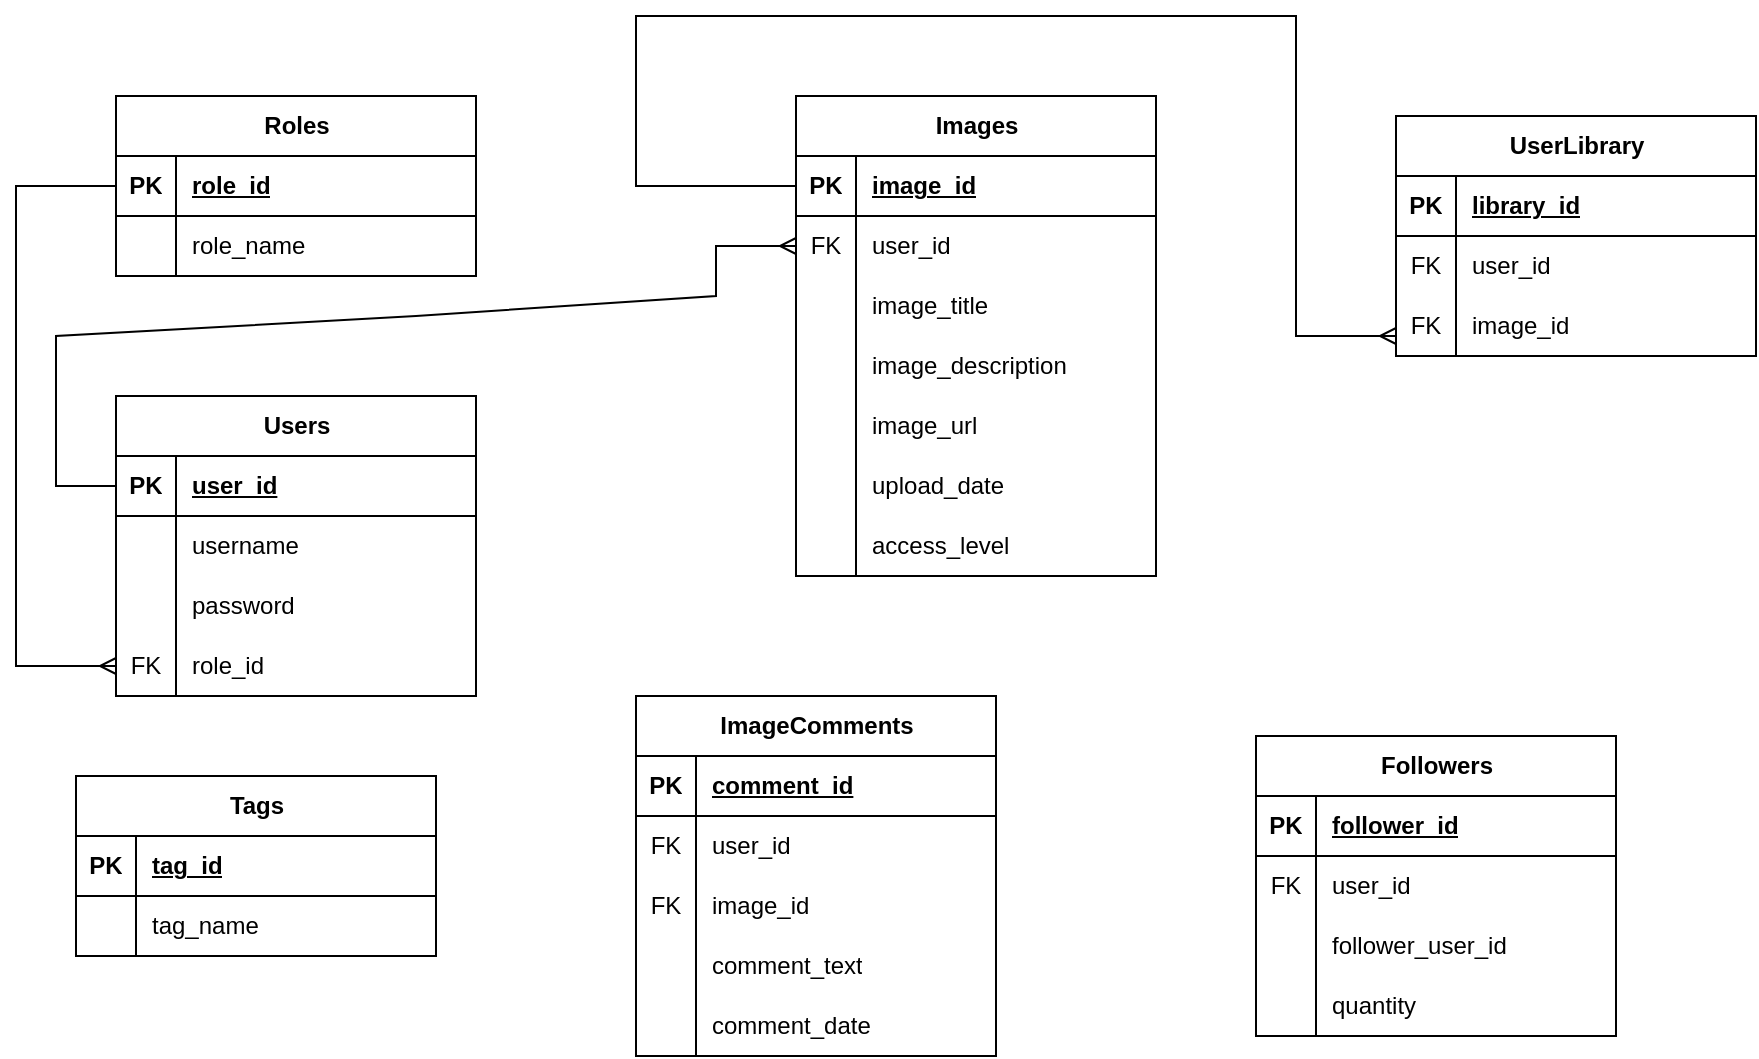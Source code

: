 <mxfile version="21.3.3" type="github">
  <diagram name="Page-1" id="Wnqu7EPo_bJ_1Or8Tb_W">
    <mxGraphModel dx="1257" dy="766" grid="1" gridSize="10" guides="1" tooltips="1" connect="1" arrows="1" fold="1" page="1" pageScale="1" pageWidth="827" pageHeight="1169" math="0" shadow="0">
      <root>
        <mxCell id="0" />
        <mxCell id="1" parent="0" />
        <mxCell id="sQagMjTLVBtHEMIGtzEQ-1" value="Roles" style="shape=table;startSize=30;container=1;collapsible=1;childLayout=tableLayout;fixedRows=1;rowLines=0;fontStyle=1;align=center;resizeLast=1;html=1;" vertex="1" parent="1">
          <mxGeometry x="90" y="110" width="180" height="90" as="geometry" />
        </mxCell>
        <mxCell id="sQagMjTLVBtHEMIGtzEQ-2" value="" style="shape=tableRow;horizontal=0;startSize=0;swimlaneHead=0;swimlaneBody=0;fillColor=none;collapsible=0;dropTarget=0;points=[[0,0.5],[1,0.5]];portConstraint=eastwest;top=0;left=0;right=0;bottom=1;" vertex="1" parent="sQagMjTLVBtHEMIGtzEQ-1">
          <mxGeometry y="30" width="180" height="30" as="geometry" />
        </mxCell>
        <mxCell id="sQagMjTLVBtHEMIGtzEQ-3" value="PK" style="shape=partialRectangle;connectable=0;fillColor=none;top=0;left=0;bottom=0;right=0;fontStyle=1;overflow=hidden;whiteSpace=wrap;html=1;" vertex="1" parent="sQagMjTLVBtHEMIGtzEQ-2">
          <mxGeometry width="30" height="30" as="geometry">
            <mxRectangle width="30" height="30" as="alternateBounds" />
          </mxGeometry>
        </mxCell>
        <mxCell id="sQagMjTLVBtHEMIGtzEQ-4" value="role_id" style="shape=partialRectangle;connectable=0;fillColor=none;top=0;left=0;bottom=0;right=0;align=left;spacingLeft=6;fontStyle=5;overflow=hidden;whiteSpace=wrap;html=1;" vertex="1" parent="sQagMjTLVBtHEMIGtzEQ-2">
          <mxGeometry x="30" width="150" height="30" as="geometry">
            <mxRectangle width="150" height="30" as="alternateBounds" />
          </mxGeometry>
        </mxCell>
        <mxCell id="sQagMjTLVBtHEMIGtzEQ-5" value="" style="shape=tableRow;horizontal=0;startSize=0;swimlaneHead=0;swimlaneBody=0;fillColor=none;collapsible=0;dropTarget=0;points=[[0,0.5],[1,0.5]];portConstraint=eastwest;top=0;left=0;right=0;bottom=0;" vertex="1" parent="sQagMjTLVBtHEMIGtzEQ-1">
          <mxGeometry y="60" width="180" height="30" as="geometry" />
        </mxCell>
        <mxCell id="sQagMjTLVBtHEMIGtzEQ-6" value="" style="shape=partialRectangle;connectable=0;fillColor=none;top=0;left=0;bottom=0;right=0;editable=1;overflow=hidden;whiteSpace=wrap;html=1;" vertex="1" parent="sQagMjTLVBtHEMIGtzEQ-5">
          <mxGeometry width="30" height="30" as="geometry">
            <mxRectangle width="30" height="30" as="alternateBounds" />
          </mxGeometry>
        </mxCell>
        <mxCell id="sQagMjTLVBtHEMIGtzEQ-7" value="role_name" style="shape=partialRectangle;connectable=0;fillColor=none;top=0;left=0;bottom=0;right=0;align=left;spacingLeft=6;overflow=hidden;whiteSpace=wrap;html=1;" vertex="1" parent="sQagMjTLVBtHEMIGtzEQ-5">
          <mxGeometry x="30" width="150" height="30" as="geometry">
            <mxRectangle width="150" height="30" as="alternateBounds" />
          </mxGeometry>
        </mxCell>
        <mxCell id="sQagMjTLVBtHEMIGtzEQ-14" value="Users" style="shape=table;startSize=30;container=1;collapsible=1;childLayout=tableLayout;fixedRows=1;rowLines=0;fontStyle=1;align=center;resizeLast=1;html=1;" vertex="1" parent="1">
          <mxGeometry x="90" y="260" width="180" height="150" as="geometry" />
        </mxCell>
        <mxCell id="sQagMjTLVBtHEMIGtzEQ-15" value="" style="shape=tableRow;horizontal=0;startSize=0;swimlaneHead=0;swimlaneBody=0;fillColor=none;collapsible=0;dropTarget=0;points=[[0,0.5],[1,0.5]];portConstraint=eastwest;top=0;left=0;right=0;bottom=1;" vertex="1" parent="sQagMjTLVBtHEMIGtzEQ-14">
          <mxGeometry y="30" width="180" height="30" as="geometry" />
        </mxCell>
        <mxCell id="sQagMjTLVBtHEMIGtzEQ-16" value="PK" style="shape=partialRectangle;connectable=0;fillColor=none;top=0;left=0;bottom=0;right=0;fontStyle=1;overflow=hidden;whiteSpace=wrap;html=1;" vertex="1" parent="sQagMjTLVBtHEMIGtzEQ-15">
          <mxGeometry width="30" height="30" as="geometry">
            <mxRectangle width="30" height="30" as="alternateBounds" />
          </mxGeometry>
        </mxCell>
        <mxCell id="sQagMjTLVBtHEMIGtzEQ-17" value="user_id" style="shape=partialRectangle;connectable=0;fillColor=none;top=0;left=0;bottom=0;right=0;align=left;spacingLeft=6;fontStyle=5;overflow=hidden;whiteSpace=wrap;html=1;" vertex="1" parent="sQagMjTLVBtHEMIGtzEQ-15">
          <mxGeometry x="30" width="150" height="30" as="geometry">
            <mxRectangle width="150" height="30" as="alternateBounds" />
          </mxGeometry>
        </mxCell>
        <mxCell id="sQagMjTLVBtHEMIGtzEQ-18" value="" style="shape=tableRow;horizontal=0;startSize=0;swimlaneHead=0;swimlaneBody=0;fillColor=none;collapsible=0;dropTarget=0;points=[[0,0.5],[1,0.5]];portConstraint=eastwest;top=0;left=0;right=0;bottom=0;" vertex="1" parent="sQagMjTLVBtHEMIGtzEQ-14">
          <mxGeometry y="60" width="180" height="30" as="geometry" />
        </mxCell>
        <mxCell id="sQagMjTLVBtHEMIGtzEQ-19" value="" style="shape=partialRectangle;connectable=0;fillColor=none;top=0;left=0;bottom=0;right=0;editable=1;overflow=hidden;whiteSpace=wrap;html=1;" vertex="1" parent="sQagMjTLVBtHEMIGtzEQ-18">
          <mxGeometry width="30" height="30" as="geometry">
            <mxRectangle width="30" height="30" as="alternateBounds" />
          </mxGeometry>
        </mxCell>
        <mxCell id="sQagMjTLVBtHEMIGtzEQ-20" value="username " style="shape=partialRectangle;connectable=0;fillColor=none;top=0;left=0;bottom=0;right=0;align=left;spacingLeft=6;overflow=hidden;whiteSpace=wrap;html=1;" vertex="1" parent="sQagMjTLVBtHEMIGtzEQ-18">
          <mxGeometry x="30" width="150" height="30" as="geometry">
            <mxRectangle width="150" height="30" as="alternateBounds" />
          </mxGeometry>
        </mxCell>
        <mxCell id="sQagMjTLVBtHEMIGtzEQ-21" value="" style="shape=tableRow;horizontal=0;startSize=0;swimlaneHead=0;swimlaneBody=0;fillColor=none;collapsible=0;dropTarget=0;points=[[0,0.5],[1,0.5]];portConstraint=eastwest;top=0;left=0;right=0;bottom=0;" vertex="1" parent="sQagMjTLVBtHEMIGtzEQ-14">
          <mxGeometry y="90" width="180" height="30" as="geometry" />
        </mxCell>
        <mxCell id="sQagMjTLVBtHEMIGtzEQ-22" value="" style="shape=partialRectangle;connectable=0;fillColor=none;top=0;left=0;bottom=0;right=0;editable=1;overflow=hidden;whiteSpace=wrap;html=1;" vertex="1" parent="sQagMjTLVBtHEMIGtzEQ-21">
          <mxGeometry width="30" height="30" as="geometry">
            <mxRectangle width="30" height="30" as="alternateBounds" />
          </mxGeometry>
        </mxCell>
        <mxCell id="sQagMjTLVBtHEMIGtzEQ-23" value="password " style="shape=partialRectangle;connectable=0;fillColor=none;top=0;left=0;bottom=0;right=0;align=left;spacingLeft=6;overflow=hidden;whiteSpace=wrap;html=1;" vertex="1" parent="sQagMjTLVBtHEMIGtzEQ-21">
          <mxGeometry x="30" width="150" height="30" as="geometry">
            <mxRectangle width="150" height="30" as="alternateBounds" />
          </mxGeometry>
        </mxCell>
        <mxCell id="sQagMjTLVBtHEMIGtzEQ-24" value="" style="shape=tableRow;horizontal=0;startSize=0;swimlaneHead=0;swimlaneBody=0;fillColor=none;collapsible=0;dropTarget=0;points=[[0,0.5],[1,0.5]];portConstraint=eastwest;top=0;left=0;right=0;bottom=0;" vertex="1" parent="sQagMjTLVBtHEMIGtzEQ-14">
          <mxGeometry y="120" width="180" height="30" as="geometry" />
        </mxCell>
        <mxCell id="sQagMjTLVBtHEMIGtzEQ-25" value="FK" style="shape=partialRectangle;connectable=0;fillColor=none;top=0;left=0;bottom=0;right=0;editable=1;overflow=hidden;whiteSpace=wrap;html=1;" vertex="1" parent="sQagMjTLVBtHEMIGtzEQ-24">
          <mxGeometry width="30" height="30" as="geometry">
            <mxRectangle width="30" height="30" as="alternateBounds" />
          </mxGeometry>
        </mxCell>
        <mxCell id="sQagMjTLVBtHEMIGtzEQ-26" value="role_id " style="shape=partialRectangle;connectable=0;fillColor=none;top=0;left=0;bottom=0;right=0;align=left;spacingLeft=6;overflow=hidden;whiteSpace=wrap;html=1;" vertex="1" parent="sQagMjTLVBtHEMIGtzEQ-24">
          <mxGeometry x="30" width="150" height="30" as="geometry">
            <mxRectangle width="150" height="30" as="alternateBounds" />
          </mxGeometry>
        </mxCell>
        <mxCell id="sQagMjTLVBtHEMIGtzEQ-29" value="" style="endArrow=ERmany;html=1;rounded=0;exitX=0;exitY=0.5;exitDx=0;exitDy=0;entryX=0;entryY=0.5;entryDx=0;entryDy=0;endFill=0;" edge="1" parent="1" source="sQagMjTLVBtHEMIGtzEQ-2" target="sQagMjTLVBtHEMIGtzEQ-24">
          <mxGeometry width="50" height="50" relative="1" as="geometry">
            <mxPoint x="30" y="240" as="sourcePoint" />
            <mxPoint x="80" y="190" as="targetPoint" />
            <Array as="points">
              <mxPoint x="40" y="155" />
              <mxPoint x="40" y="395" />
            </Array>
          </mxGeometry>
        </mxCell>
        <mxCell id="sQagMjTLVBtHEMIGtzEQ-31" value="Images" style="shape=table;startSize=30;container=1;collapsible=1;childLayout=tableLayout;fixedRows=1;rowLines=0;fontStyle=1;align=center;resizeLast=1;html=1;" vertex="1" parent="1">
          <mxGeometry x="430" y="110" width="180" height="240" as="geometry" />
        </mxCell>
        <mxCell id="sQagMjTLVBtHEMIGtzEQ-32" value="" style="shape=tableRow;horizontal=0;startSize=0;swimlaneHead=0;swimlaneBody=0;fillColor=none;collapsible=0;dropTarget=0;points=[[0,0.5],[1,0.5]];portConstraint=eastwest;top=0;left=0;right=0;bottom=1;" vertex="1" parent="sQagMjTLVBtHEMIGtzEQ-31">
          <mxGeometry y="30" width="180" height="30" as="geometry" />
        </mxCell>
        <mxCell id="sQagMjTLVBtHEMIGtzEQ-33" value="PK" style="shape=partialRectangle;connectable=0;fillColor=none;top=0;left=0;bottom=0;right=0;fontStyle=1;overflow=hidden;whiteSpace=wrap;html=1;" vertex="1" parent="sQagMjTLVBtHEMIGtzEQ-32">
          <mxGeometry width="30" height="30" as="geometry">
            <mxRectangle width="30" height="30" as="alternateBounds" />
          </mxGeometry>
        </mxCell>
        <mxCell id="sQagMjTLVBtHEMIGtzEQ-34" value="image_id" style="shape=partialRectangle;connectable=0;fillColor=none;top=0;left=0;bottom=0;right=0;align=left;spacingLeft=6;fontStyle=5;overflow=hidden;whiteSpace=wrap;html=1;" vertex="1" parent="sQagMjTLVBtHEMIGtzEQ-32">
          <mxGeometry x="30" width="150" height="30" as="geometry">
            <mxRectangle width="150" height="30" as="alternateBounds" />
          </mxGeometry>
        </mxCell>
        <mxCell id="sQagMjTLVBtHEMIGtzEQ-35" value="" style="shape=tableRow;horizontal=0;startSize=0;swimlaneHead=0;swimlaneBody=0;fillColor=none;collapsible=0;dropTarget=0;points=[[0,0.5],[1,0.5]];portConstraint=eastwest;top=0;left=0;right=0;bottom=0;" vertex="1" parent="sQagMjTLVBtHEMIGtzEQ-31">
          <mxGeometry y="60" width="180" height="30" as="geometry" />
        </mxCell>
        <mxCell id="sQagMjTLVBtHEMIGtzEQ-36" value="FK" style="shape=partialRectangle;connectable=0;fillColor=none;top=0;left=0;bottom=0;right=0;editable=1;overflow=hidden;whiteSpace=wrap;html=1;" vertex="1" parent="sQagMjTLVBtHEMIGtzEQ-35">
          <mxGeometry width="30" height="30" as="geometry">
            <mxRectangle width="30" height="30" as="alternateBounds" />
          </mxGeometry>
        </mxCell>
        <mxCell id="sQagMjTLVBtHEMIGtzEQ-37" value="user_id" style="shape=partialRectangle;connectable=0;fillColor=none;top=0;left=0;bottom=0;right=0;align=left;spacingLeft=6;overflow=hidden;whiteSpace=wrap;html=1;" vertex="1" parent="sQagMjTLVBtHEMIGtzEQ-35">
          <mxGeometry x="30" width="150" height="30" as="geometry">
            <mxRectangle width="150" height="30" as="alternateBounds" />
          </mxGeometry>
        </mxCell>
        <mxCell id="sQagMjTLVBtHEMIGtzEQ-38" value="" style="shape=tableRow;horizontal=0;startSize=0;swimlaneHead=0;swimlaneBody=0;fillColor=none;collapsible=0;dropTarget=0;points=[[0,0.5],[1,0.5]];portConstraint=eastwest;top=0;left=0;right=0;bottom=0;" vertex="1" parent="sQagMjTLVBtHEMIGtzEQ-31">
          <mxGeometry y="90" width="180" height="30" as="geometry" />
        </mxCell>
        <mxCell id="sQagMjTLVBtHEMIGtzEQ-39" value="" style="shape=partialRectangle;connectable=0;fillColor=none;top=0;left=0;bottom=0;right=0;editable=1;overflow=hidden;whiteSpace=wrap;html=1;" vertex="1" parent="sQagMjTLVBtHEMIGtzEQ-38">
          <mxGeometry width="30" height="30" as="geometry">
            <mxRectangle width="30" height="30" as="alternateBounds" />
          </mxGeometry>
        </mxCell>
        <mxCell id="sQagMjTLVBtHEMIGtzEQ-40" value="image_title" style="shape=partialRectangle;connectable=0;fillColor=none;top=0;left=0;bottom=0;right=0;align=left;spacingLeft=6;overflow=hidden;whiteSpace=wrap;html=1;" vertex="1" parent="sQagMjTLVBtHEMIGtzEQ-38">
          <mxGeometry x="30" width="150" height="30" as="geometry">
            <mxRectangle width="150" height="30" as="alternateBounds" />
          </mxGeometry>
        </mxCell>
        <mxCell id="sQagMjTLVBtHEMIGtzEQ-41" value="" style="shape=tableRow;horizontal=0;startSize=0;swimlaneHead=0;swimlaneBody=0;fillColor=none;collapsible=0;dropTarget=0;points=[[0,0.5],[1,0.5]];portConstraint=eastwest;top=0;left=0;right=0;bottom=0;" vertex="1" parent="sQagMjTLVBtHEMIGtzEQ-31">
          <mxGeometry y="120" width="180" height="30" as="geometry" />
        </mxCell>
        <mxCell id="sQagMjTLVBtHEMIGtzEQ-42" value="" style="shape=partialRectangle;connectable=0;fillColor=none;top=0;left=0;bottom=0;right=0;editable=1;overflow=hidden;whiteSpace=wrap;html=1;" vertex="1" parent="sQagMjTLVBtHEMIGtzEQ-41">
          <mxGeometry width="30" height="30" as="geometry">
            <mxRectangle width="30" height="30" as="alternateBounds" />
          </mxGeometry>
        </mxCell>
        <mxCell id="sQagMjTLVBtHEMIGtzEQ-43" value="image_description" style="shape=partialRectangle;connectable=0;fillColor=none;top=0;left=0;bottom=0;right=0;align=left;spacingLeft=6;overflow=hidden;whiteSpace=wrap;html=1;" vertex="1" parent="sQagMjTLVBtHEMIGtzEQ-41">
          <mxGeometry x="30" width="150" height="30" as="geometry">
            <mxRectangle width="150" height="30" as="alternateBounds" />
          </mxGeometry>
        </mxCell>
        <mxCell id="sQagMjTLVBtHEMIGtzEQ-45" value="" style="shape=tableRow;horizontal=0;startSize=0;swimlaneHead=0;swimlaneBody=0;fillColor=none;collapsible=0;dropTarget=0;points=[[0,0.5],[1,0.5]];portConstraint=eastwest;top=0;left=0;right=0;bottom=0;" vertex="1" parent="sQagMjTLVBtHEMIGtzEQ-31">
          <mxGeometry y="150" width="180" height="30" as="geometry" />
        </mxCell>
        <mxCell id="sQagMjTLVBtHEMIGtzEQ-46" value="" style="shape=partialRectangle;connectable=0;fillColor=none;top=0;left=0;bottom=0;right=0;editable=1;overflow=hidden;whiteSpace=wrap;html=1;" vertex="1" parent="sQagMjTLVBtHEMIGtzEQ-45">
          <mxGeometry width="30" height="30" as="geometry">
            <mxRectangle width="30" height="30" as="alternateBounds" />
          </mxGeometry>
        </mxCell>
        <mxCell id="sQagMjTLVBtHEMIGtzEQ-47" value="image_url" style="shape=partialRectangle;connectable=0;fillColor=none;top=0;left=0;bottom=0;right=0;align=left;spacingLeft=6;overflow=hidden;whiteSpace=wrap;html=1;" vertex="1" parent="sQagMjTLVBtHEMIGtzEQ-45">
          <mxGeometry x="30" width="150" height="30" as="geometry">
            <mxRectangle width="150" height="30" as="alternateBounds" />
          </mxGeometry>
        </mxCell>
        <mxCell id="sQagMjTLVBtHEMIGtzEQ-48" value="" style="shape=tableRow;horizontal=0;startSize=0;swimlaneHead=0;swimlaneBody=0;fillColor=none;collapsible=0;dropTarget=0;points=[[0,0.5],[1,0.5]];portConstraint=eastwest;top=0;left=0;right=0;bottom=0;" vertex="1" parent="sQagMjTLVBtHEMIGtzEQ-31">
          <mxGeometry y="180" width="180" height="30" as="geometry" />
        </mxCell>
        <mxCell id="sQagMjTLVBtHEMIGtzEQ-49" value="" style="shape=partialRectangle;connectable=0;fillColor=none;top=0;left=0;bottom=0;right=0;editable=1;overflow=hidden;whiteSpace=wrap;html=1;" vertex="1" parent="sQagMjTLVBtHEMIGtzEQ-48">
          <mxGeometry width="30" height="30" as="geometry">
            <mxRectangle width="30" height="30" as="alternateBounds" />
          </mxGeometry>
        </mxCell>
        <mxCell id="sQagMjTLVBtHEMIGtzEQ-50" value="upload_date" style="shape=partialRectangle;connectable=0;fillColor=none;top=0;left=0;bottom=0;right=0;align=left;spacingLeft=6;overflow=hidden;whiteSpace=wrap;html=1;" vertex="1" parent="sQagMjTLVBtHEMIGtzEQ-48">
          <mxGeometry x="30" width="150" height="30" as="geometry">
            <mxRectangle width="150" height="30" as="alternateBounds" />
          </mxGeometry>
        </mxCell>
        <mxCell id="sQagMjTLVBtHEMIGtzEQ-51" value="" style="shape=tableRow;horizontal=0;startSize=0;swimlaneHead=0;swimlaneBody=0;fillColor=none;collapsible=0;dropTarget=0;points=[[0,0.5],[1,0.5]];portConstraint=eastwest;top=0;left=0;right=0;bottom=0;" vertex="1" parent="sQagMjTLVBtHEMIGtzEQ-31">
          <mxGeometry y="210" width="180" height="30" as="geometry" />
        </mxCell>
        <mxCell id="sQagMjTLVBtHEMIGtzEQ-52" value="" style="shape=partialRectangle;connectable=0;fillColor=none;top=0;left=0;bottom=0;right=0;editable=1;overflow=hidden;whiteSpace=wrap;html=1;" vertex="1" parent="sQagMjTLVBtHEMIGtzEQ-51">
          <mxGeometry width="30" height="30" as="geometry">
            <mxRectangle width="30" height="30" as="alternateBounds" />
          </mxGeometry>
        </mxCell>
        <mxCell id="sQagMjTLVBtHEMIGtzEQ-53" value="access_level" style="shape=partialRectangle;connectable=0;fillColor=none;top=0;left=0;bottom=0;right=0;align=left;spacingLeft=6;overflow=hidden;whiteSpace=wrap;html=1;" vertex="1" parent="sQagMjTLVBtHEMIGtzEQ-51">
          <mxGeometry x="30" width="150" height="30" as="geometry">
            <mxRectangle width="150" height="30" as="alternateBounds" />
          </mxGeometry>
        </mxCell>
        <mxCell id="sQagMjTLVBtHEMIGtzEQ-54" value="" style="endArrow=ERmany;html=1;rounded=0;exitX=0;exitY=0.5;exitDx=0;exitDy=0;entryX=0;entryY=0.5;entryDx=0;entryDy=0;endFill=0;" edge="1" parent="1" source="sQagMjTLVBtHEMIGtzEQ-15" target="sQagMjTLVBtHEMIGtzEQ-35">
          <mxGeometry width="50" height="50" relative="1" as="geometry">
            <mxPoint x="430" y="-50" as="sourcePoint" />
            <mxPoint x="430" y="190" as="targetPoint" />
            <Array as="points">
              <mxPoint x="60" y="305" />
              <mxPoint x="60" y="230" />
              <mxPoint x="240" y="220" />
              <mxPoint x="390" y="210" />
              <mxPoint x="390" y="185" />
            </Array>
          </mxGeometry>
        </mxCell>
        <mxCell id="sQagMjTLVBtHEMIGtzEQ-57" value="UserLibrary" style="shape=table;startSize=30;container=1;collapsible=1;childLayout=tableLayout;fixedRows=1;rowLines=0;fontStyle=1;align=center;resizeLast=1;html=1;" vertex="1" parent="1">
          <mxGeometry x="730" y="120" width="180" height="120" as="geometry" />
        </mxCell>
        <mxCell id="sQagMjTLVBtHEMIGtzEQ-58" value="" style="shape=tableRow;horizontal=0;startSize=0;swimlaneHead=0;swimlaneBody=0;fillColor=none;collapsible=0;dropTarget=0;points=[[0,0.5],[1,0.5]];portConstraint=eastwest;top=0;left=0;right=0;bottom=1;" vertex="1" parent="sQagMjTLVBtHEMIGtzEQ-57">
          <mxGeometry y="30" width="180" height="30" as="geometry" />
        </mxCell>
        <mxCell id="sQagMjTLVBtHEMIGtzEQ-59" value="PK" style="shape=partialRectangle;connectable=0;fillColor=none;top=0;left=0;bottom=0;right=0;fontStyle=1;overflow=hidden;whiteSpace=wrap;html=1;" vertex="1" parent="sQagMjTLVBtHEMIGtzEQ-58">
          <mxGeometry width="30" height="30" as="geometry">
            <mxRectangle width="30" height="30" as="alternateBounds" />
          </mxGeometry>
        </mxCell>
        <mxCell id="sQagMjTLVBtHEMIGtzEQ-60" value="library_id " style="shape=partialRectangle;connectable=0;fillColor=none;top=0;left=0;bottom=0;right=0;align=left;spacingLeft=6;fontStyle=5;overflow=hidden;whiteSpace=wrap;html=1;" vertex="1" parent="sQagMjTLVBtHEMIGtzEQ-58">
          <mxGeometry x="30" width="150" height="30" as="geometry">
            <mxRectangle width="150" height="30" as="alternateBounds" />
          </mxGeometry>
        </mxCell>
        <mxCell id="sQagMjTLVBtHEMIGtzEQ-61" value="" style="shape=tableRow;horizontal=0;startSize=0;swimlaneHead=0;swimlaneBody=0;fillColor=none;collapsible=0;dropTarget=0;points=[[0,0.5],[1,0.5]];portConstraint=eastwest;top=0;left=0;right=0;bottom=0;" vertex="1" parent="sQagMjTLVBtHEMIGtzEQ-57">
          <mxGeometry y="60" width="180" height="30" as="geometry" />
        </mxCell>
        <mxCell id="sQagMjTLVBtHEMIGtzEQ-62" value="FK" style="shape=partialRectangle;connectable=0;fillColor=none;top=0;left=0;bottom=0;right=0;editable=1;overflow=hidden;whiteSpace=wrap;html=1;" vertex="1" parent="sQagMjTLVBtHEMIGtzEQ-61">
          <mxGeometry width="30" height="30" as="geometry">
            <mxRectangle width="30" height="30" as="alternateBounds" />
          </mxGeometry>
        </mxCell>
        <mxCell id="sQagMjTLVBtHEMIGtzEQ-63" value="user_id " style="shape=partialRectangle;connectable=0;fillColor=none;top=0;left=0;bottom=0;right=0;align=left;spacingLeft=6;overflow=hidden;whiteSpace=wrap;html=1;" vertex="1" parent="sQagMjTLVBtHEMIGtzEQ-61">
          <mxGeometry x="30" width="150" height="30" as="geometry">
            <mxRectangle width="150" height="30" as="alternateBounds" />
          </mxGeometry>
        </mxCell>
        <mxCell id="sQagMjTLVBtHEMIGtzEQ-64" value="" style="shape=tableRow;horizontal=0;startSize=0;swimlaneHead=0;swimlaneBody=0;fillColor=none;collapsible=0;dropTarget=0;points=[[0,0.5],[1,0.5]];portConstraint=eastwest;top=0;left=0;right=0;bottom=0;" vertex="1" parent="sQagMjTLVBtHEMIGtzEQ-57">
          <mxGeometry y="90" width="180" height="30" as="geometry" />
        </mxCell>
        <mxCell id="sQagMjTLVBtHEMIGtzEQ-65" value="FK" style="shape=partialRectangle;connectable=0;fillColor=none;top=0;left=0;bottom=0;right=0;editable=1;overflow=hidden;whiteSpace=wrap;html=1;" vertex="1" parent="sQagMjTLVBtHEMIGtzEQ-64">
          <mxGeometry width="30" height="30" as="geometry">
            <mxRectangle width="30" height="30" as="alternateBounds" />
          </mxGeometry>
        </mxCell>
        <mxCell id="sQagMjTLVBtHEMIGtzEQ-66" value="image_id " style="shape=partialRectangle;connectable=0;fillColor=none;top=0;left=0;bottom=0;right=0;align=left;spacingLeft=6;overflow=hidden;whiteSpace=wrap;html=1;" vertex="1" parent="sQagMjTLVBtHEMIGtzEQ-64">
          <mxGeometry x="30" width="150" height="30" as="geometry">
            <mxRectangle width="150" height="30" as="alternateBounds" />
          </mxGeometry>
        </mxCell>
        <mxCell id="sQagMjTLVBtHEMIGtzEQ-71" value="" style="endArrow=ERmany;html=1;rounded=0;exitX=0;exitY=0.5;exitDx=0;exitDy=0;entryX=0;entryY=0.5;entryDx=0;entryDy=0;endFill=0;" edge="1" parent="1" source="sQagMjTLVBtHEMIGtzEQ-32">
          <mxGeometry width="50" height="50" relative="1" as="geometry">
            <mxPoint x="730" y="-10" as="sourcePoint" />
            <mxPoint x="730" y="230" as="targetPoint" />
            <Array as="points">
              <mxPoint x="350" y="155" />
              <mxPoint x="350" y="70" />
              <mxPoint x="680" y="70" />
              <mxPoint x="680" y="230" />
            </Array>
          </mxGeometry>
        </mxCell>
        <mxCell id="sQagMjTLVBtHEMIGtzEQ-76" value="ImageComments" style="shape=table;startSize=30;container=1;collapsible=1;childLayout=tableLayout;fixedRows=1;rowLines=0;fontStyle=1;align=center;resizeLast=1;html=1;" vertex="1" parent="1">
          <mxGeometry x="350" y="410" width="180" height="180" as="geometry" />
        </mxCell>
        <mxCell id="sQagMjTLVBtHEMIGtzEQ-77" value="" style="shape=tableRow;horizontal=0;startSize=0;swimlaneHead=0;swimlaneBody=0;fillColor=none;collapsible=0;dropTarget=0;points=[[0,0.5],[1,0.5]];portConstraint=eastwest;top=0;left=0;right=0;bottom=1;" vertex="1" parent="sQagMjTLVBtHEMIGtzEQ-76">
          <mxGeometry y="30" width="180" height="30" as="geometry" />
        </mxCell>
        <mxCell id="sQagMjTLVBtHEMIGtzEQ-78" value="PK" style="shape=partialRectangle;connectable=0;fillColor=none;top=0;left=0;bottom=0;right=0;fontStyle=1;overflow=hidden;whiteSpace=wrap;html=1;" vertex="1" parent="sQagMjTLVBtHEMIGtzEQ-77">
          <mxGeometry width="30" height="30" as="geometry">
            <mxRectangle width="30" height="30" as="alternateBounds" />
          </mxGeometry>
        </mxCell>
        <mxCell id="sQagMjTLVBtHEMIGtzEQ-79" value="comment_id" style="shape=partialRectangle;connectable=0;fillColor=none;top=0;left=0;bottom=0;right=0;align=left;spacingLeft=6;fontStyle=5;overflow=hidden;whiteSpace=wrap;html=1;" vertex="1" parent="sQagMjTLVBtHEMIGtzEQ-77">
          <mxGeometry x="30" width="150" height="30" as="geometry">
            <mxRectangle width="150" height="30" as="alternateBounds" />
          </mxGeometry>
        </mxCell>
        <mxCell id="sQagMjTLVBtHEMIGtzEQ-80" value="" style="shape=tableRow;horizontal=0;startSize=0;swimlaneHead=0;swimlaneBody=0;fillColor=none;collapsible=0;dropTarget=0;points=[[0,0.5],[1,0.5]];portConstraint=eastwest;top=0;left=0;right=0;bottom=0;" vertex="1" parent="sQagMjTLVBtHEMIGtzEQ-76">
          <mxGeometry y="60" width="180" height="30" as="geometry" />
        </mxCell>
        <mxCell id="sQagMjTLVBtHEMIGtzEQ-81" value="FK" style="shape=partialRectangle;connectable=0;fillColor=none;top=0;left=0;bottom=0;right=0;editable=1;overflow=hidden;whiteSpace=wrap;html=1;" vertex="1" parent="sQagMjTLVBtHEMIGtzEQ-80">
          <mxGeometry width="30" height="30" as="geometry">
            <mxRectangle width="30" height="30" as="alternateBounds" />
          </mxGeometry>
        </mxCell>
        <mxCell id="sQagMjTLVBtHEMIGtzEQ-82" value="user_id " style="shape=partialRectangle;connectable=0;fillColor=none;top=0;left=0;bottom=0;right=0;align=left;spacingLeft=6;overflow=hidden;whiteSpace=wrap;html=1;" vertex="1" parent="sQagMjTLVBtHEMIGtzEQ-80">
          <mxGeometry x="30" width="150" height="30" as="geometry">
            <mxRectangle width="150" height="30" as="alternateBounds" />
          </mxGeometry>
        </mxCell>
        <mxCell id="sQagMjTLVBtHEMIGtzEQ-83" value="" style="shape=tableRow;horizontal=0;startSize=0;swimlaneHead=0;swimlaneBody=0;fillColor=none;collapsible=0;dropTarget=0;points=[[0,0.5],[1,0.5]];portConstraint=eastwest;top=0;left=0;right=0;bottom=0;" vertex="1" parent="sQagMjTLVBtHEMIGtzEQ-76">
          <mxGeometry y="90" width="180" height="30" as="geometry" />
        </mxCell>
        <mxCell id="sQagMjTLVBtHEMIGtzEQ-84" value="FK" style="shape=partialRectangle;connectable=0;fillColor=none;top=0;left=0;bottom=0;right=0;editable=1;overflow=hidden;whiteSpace=wrap;html=1;" vertex="1" parent="sQagMjTLVBtHEMIGtzEQ-83">
          <mxGeometry width="30" height="30" as="geometry">
            <mxRectangle width="30" height="30" as="alternateBounds" />
          </mxGeometry>
        </mxCell>
        <mxCell id="sQagMjTLVBtHEMIGtzEQ-85" value="image_id " style="shape=partialRectangle;connectable=0;fillColor=none;top=0;left=0;bottom=0;right=0;align=left;spacingLeft=6;overflow=hidden;whiteSpace=wrap;html=1;" vertex="1" parent="sQagMjTLVBtHEMIGtzEQ-83">
          <mxGeometry x="30" width="150" height="30" as="geometry">
            <mxRectangle width="150" height="30" as="alternateBounds" />
          </mxGeometry>
        </mxCell>
        <mxCell id="sQagMjTLVBtHEMIGtzEQ-86" value="" style="shape=tableRow;horizontal=0;startSize=0;swimlaneHead=0;swimlaneBody=0;fillColor=none;collapsible=0;dropTarget=0;points=[[0,0.5],[1,0.5]];portConstraint=eastwest;top=0;left=0;right=0;bottom=0;" vertex="1" parent="sQagMjTLVBtHEMIGtzEQ-76">
          <mxGeometry y="120" width="180" height="30" as="geometry" />
        </mxCell>
        <mxCell id="sQagMjTLVBtHEMIGtzEQ-87" value="" style="shape=partialRectangle;connectable=0;fillColor=none;top=0;left=0;bottom=0;right=0;editable=1;overflow=hidden;whiteSpace=wrap;html=1;" vertex="1" parent="sQagMjTLVBtHEMIGtzEQ-86">
          <mxGeometry width="30" height="30" as="geometry">
            <mxRectangle width="30" height="30" as="alternateBounds" />
          </mxGeometry>
        </mxCell>
        <mxCell id="sQagMjTLVBtHEMIGtzEQ-88" value="comment_text " style="shape=partialRectangle;connectable=0;fillColor=none;top=0;left=0;bottom=0;right=0;align=left;spacingLeft=6;overflow=hidden;whiteSpace=wrap;html=1;" vertex="1" parent="sQagMjTLVBtHEMIGtzEQ-86">
          <mxGeometry x="30" width="150" height="30" as="geometry">
            <mxRectangle width="150" height="30" as="alternateBounds" />
          </mxGeometry>
        </mxCell>
        <mxCell id="sQagMjTLVBtHEMIGtzEQ-89" value="" style="shape=tableRow;horizontal=0;startSize=0;swimlaneHead=0;swimlaneBody=0;fillColor=none;collapsible=0;dropTarget=0;points=[[0,0.5],[1,0.5]];portConstraint=eastwest;top=0;left=0;right=0;bottom=0;" vertex="1" parent="sQagMjTLVBtHEMIGtzEQ-76">
          <mxGeometry y="150" width="180" height="30" as="geometry" />
        </mxCell>
        <mxCell id="sQagMjTLVBtHEMIGtzEQ-90" value="" style="shape=partialRectangle;connectable=0;fillColor=none;top=0;left=0;bottom=0;right=0;editable=1;overflow=hidden;whiteSpace=wrap;html=1;" vertex="1" parent="sQagMjTLVBtHEMIGtzEQ-89">
          <mxGeometry width="30" height="30" as="geometry">
            <mxRectangle width="30" height="30" as="alternateBounds" />
          </mxGeometry>
        </mxCell>
        <mxCell id="sQagMjTLVBtHEMIGtzEQ-91" value="comment_date " style="shape=partialRectangle;connectable=0;fillColor=none;top=0;left=0;bottom=0;right=0;align=left;spacingLeft=6;overflow=hidden;whiteSpace=wrap;html=1;" vertex="1" parent="sQagMjTLVBtHEMIGtzEQ-89">
          <mxGeometry x="30" width="150" height="30" as="geometry">
            <mxRectangle width="150" height="30" as="alternateBounds" />
          </mxGeometry>
        </mxCell>
        <mxCell id="sQagMjTLVBtHEMIGtzEQ-95" value="Followers" style="shape=table;startSize=30;container=1;collapsible=1;childLayout=tableLayout;fixedRows=1;rowLines=0;fontStyle=1;align=center;resizeLast=1;html=1;" vertex="1" parent="1">
          <mxGeometry x="660" y="430" width="180" height="150" as="geometry" />
        </mxCell>
        <mxCell id="sQagMjTLVBtHEMIGtzEQ-96" value="" style="shape=tableRow;horizontal=0;startSize=0;swimlaneHead=0;swimlaneBody=0;fillColor=none;collapsible=0;dropTarget=0;points=[[0,0.5],[1,0.5]];portConstraint=eastwest;top=0;left=0;right=0;bottom=1;" vertex="1" parent="sQagMjTLVBtHEMIGtzEQ-95">
          <mxGeometry y="30" width="180" height="30" as="geometry" />
        </mxCell>
        <mxCell id="sQagMjTLVBtHEMIGtzEQ-97" value="PK" style="shape=partialRectangle;connectable=0;fillColor=none;top=0;left=0;bottom=0;right=0;fontStyle=1;overflow=hidden;whiteSpace=wrap;html=1;" vertex="1" parent="sQagMjTLVBtHEMIGtzEQ-96">
          <mxGeometry width="30" height="30" as="geometry">
            <mxRectangle width="30" height="30" as="alternateBounds" />
          </mxGeometry>
        </mxCell>
        <mxCell id="sQagMjTLVBtHEMIGtzEQ-98" value="follower_id " style="shape=partialRectangle;connectable=0;fillColor=none;top=0;left=0;bottom=0;right=0;align=left;spacingLeft=6;fontStyle=5;overflow=hidden;whiteSpace=wrap;html=1;" vertex="1" parent="sQagMjTLVBtHEMIGtzEQ-96">
          <mxGeometry x="30" width="150" height="30" as="geometry">
            <mxRectangle width="150" height="30" as="alternateBounds" />
          </mxGeometry>
        </mxCell>
        <mxCell id="sQagMjTLVBtHEMIGtzEQ-99" value="" style="shape=tableRow;horizontal=0;startSize=0;swimlaneHead=0;swimlaneBody=0;fillColor=none;collapsible=0;dropTarget=0;points=[[0,0.5],[1,0.5]];portConstraint=eastwest;top=0;left=0;right=0;bottom=0;" vertex="1" parent="sQagMjTLVBtHEMIGtzEQ-95">
          <mxGeometry y="60" width="180" height="30" as="geometry" />
        </mxCell>
        <mxCell id="sQagMjTLVBtHEMIGtzEQ-100" value="FK" style="shape=partialRectangle;connectable=0;fillColor=none;top=0;left=0;bottom=0;right=0;editable=1;overflow=hidden;whiteSpace=wrap;html=1;" vertex="1" parent="sQagMjTLVBtHEMIGtzEQ-99">
          <mxGeometry width="30" height="30" as="geometry">
            <mxRectangle width="30" height="30" as="alternateBounds" />
          </mxGeometry>
        </mxCell>
        <mxCell id="sQagMjTLVBtHEMIGtzEQ-101" value="user_id " style="shape=partialRectangle;connectable=0;fillColor=none;top=0;left=0;bottom=0;right=0;align=left;spacingLeft=6;overflow=hidden;whiteSpace=wrap;html=1;" vertex="1" parent="sQagMjTLVBtHEMIGtzEQ-99">
          <mxGeometry x="30" width="150" height="30" as="geometry">
            <mxRectangle width="150" height="30" as="alternateBounds" />
          </mxGeometry>
        </mxCell>
        <mxCell id="sQagMjTLVBtHEMIGtzEQ-102" value="" style="shape=tableRow;horizontal=0;startSize=0;swimlaneHead=0;swimlaneBody=0;fillColor=none;collapsible=0;dropTarget=0;points=[[0,0.5],[1,0.5]];portConstraint=eastwest;top=0;left=0;right=0;bottom=0;" vertex="1" parent="sQagMjTLVBtHEMIGtzEQ-95">
          <mxGeometry y="90" width="180" height="30" as="geometry" />
        </mxCell>
        <mxCell id="sQagMjTLVBtHEMIGtzEQ-103" value="" style="shape=partialRectangle;connectable=0;fillColor=none;top=0;left=0;bottom=0;right=0;editable=1;overflow=hidden;whiteSpace=wrap;html=1;" vertex="1" parent="sQagMjTLVBtHEMIGtzEQ-102">
          <mxGeometry width="30" height="30" as="geometry">
            <mxRectangle width="30" height="30" as="alternateBounds" />
          </mxGeometry>
        </mxCell>
        <mxCell id="sQagMjTLVBtHEMIGtzEQ-104" value="follower_user_id " style="shape=partialRectangle;connectable=0;fillColor=none;top=0;left=0;bottom=0;right=0;align=left;spacingLeft=6;overflow=hidden;whiteSpace=wrap;html=1;" vertex="1" parent="sQagMjTLVBtHEMIGtzEQ-102">
          <mxGeometry x="30" width="150" height="30" as="geometry">
            <mxRectangle width="150" height="30" as="alternateBounds" />
          </mxGeometry>
        </mxCell>
        <mxCell id="sQagMjTLVBtHEMIGtzEQ-108" value="" style="shape=tableRow;horizontal=0;startSize=0;swimlaneHead=0;swimlaneBody=0;fillColor=none;collapsible=0;dropTarget=0;points=[[0,0.5],[1,0.5]];portConstraint=eastwest;top=0;left=0;right=0;bottom=0;" vertex="1" parent="sQagMjTLVBtHEMIGtzEQ-95">
          <mxGeometry y="120" width="180" height="30" as="geometry" />
        </mxCell>
        <mxCell id="sQagMjTLVBtHEMIGtzEQ-109" value="" style="shape=partialRectangle;connectable=0;fillColor=none;top=0;left=0;bottom=0;right=0;editable=1;overflow=hidden;whiteSpace=wrap;html=1;" vertex="1" parent="sQagMjTLVBtHEMIGtzEQ-108">
          <mxGeometry width="30" height="30" as="geometry">
            <mxRectangle width="30" height="30" as="alternateBounds" />
          </mxGeometry>
        </mxCell>
        <mxCell id="sQagMjTLVBtHEMIGtzEQ-110" value="quantity" style="shape=partialRectangle;connectable=0;fillColor=none;top=0;left=0;bottom=0;right=0;align=left;spacingLeft=6;overflow=hidden;whiteSpace=wrap;html=1;" vertex="1" parent="sQagMjTLVBtHEMIGtzEQ-108">
          <mxGeometry x="30" width="150" height="30" as="geometry">
            <mxRectangle width="150" height="30" as="alternateBounds" />
          </mxGeometry>
        </mxCell>
        <mxCell id="sQagMjTLVBtHEMIGtzEQ-111" value="Tags" style="shape=table;startSize=30;container=1;collapsible=1;childLayout=tableLayout;fixedRows=1;rowLines=0;fontStyle=1;align=center;resizeLast=1;html=1;" vertex="1" parent="1">
          <mxGeometry x="70" y="450" width="180" height="90" as="geometry" />
        </mxCell>
        <mxCell id="sQagMjTLVBtHEMIGtzEQ-112" value="" style="shape=tableRow;horizontal=0;startSize=0;swimlaneHead=0;swimlaneBody=0;fillColor=none;collapsible=0;dropTarget=0;points=[[0,0.5],[1,0.5]];portConstraint=eastwest;top=0;left=0;right=0;bottom=1;" vertex="1" parent="sQagMjTLVBtHEMIGtzEQ-111">
          <mxGeometry y="30" width="180" height="30" as="geometry" />
        </mxCell>
        <mxCell id="sQagMjTLVBtHEMIGtzEQ-113" value="PK" style="shape=partialRectangle;connectable=0;fillColor=none;top=0;left=0;bottom=0;right=0;fontStyle=1;overflow=hidden;whiteSpace=wrap;html=1;" vertex="1" parent="sQagMjTLVBtHEMIGtzEQ-112">
          <mxGeometry width="30" height="30" as="geometry">
            <mxRectangle width="30" height="30" as="alternateBounds" />
          </mxGeometry>
        </mxCell>
        <mxCell id="sQagMjTLVBtHEMIGtzEQ-114" value="tag_id " style="shape=partialRectangle;connectable=0;fillColor=none;top=0;left=0;bottom=0;right=0;align=left;spacingLeft=6;fontStyle=5;overflow=hidden;whiteSpace=wrap;html=1;" vertex="1" parent="sQagMjTLVBtHEMIGtzEQ-112">
          <mxGeometry x="30" width="150" height="30" as="geometry">
            <mxRectangle width="150" height="30" as="alternateBounds" />
          </mxGeometry>
        </mxCell>
        <mxCell id="sQagMjTLVBtHEMIGtzEQ-115" value="" style="shape=tableRow;horizontal=0;startSize=0;swimlaneHead=0;swimlaneBody=0;fillColor=none;collapsible=0;dropTarget=0;points=[[0,0.5],[1,0.5]];portConstraint=eastwest;top=0;left=0;right=0;bottom=0;" vertex="1" parent="sQagMjTLVBtHEMIGtzEQ-111">
          <mxGeometry y="60" width="180" height="30" as="geometry" />
        </mxCell>
        <mxCell id="sQagMjTLVBtHEMIGtzEQ-116" value="" style="shape=partialRectangle;connectable=0;fillColor=none;top=0;left=0;bottom=0;right=0;editable=1;overflow=hidden;whiteSpace=wrap;html=1;" vertex="1" parent="sQagMjTLVBtHEMIGtzEQ-115">
          <mxGeometry width="30" height="30" as="geometry">
            <mxRectangle width="30" height="30" as="alternateBounds" />
          </mxGeometry>
        </mxCell>
        <mxCell id="sQagMjTLVBtHEMIGtzEQ-117" value="tag_name " style="shape=partialRectangle;connectable=0;fillColor=none;top=0;left=0;bottom=0;right=0;align=left;spacingLeft=6;overflow=hidden;whiteSpace=wrap;html=1;" vertex="1" parent="sQagMjTLVBtHEMIGtzEQ-115">
          <mxGeometry x="30" width="150" height="30" as="geometry">
            <mxRectangle width="150" height="30" as="alternateBounds" />
          </mxGeometry>
        </mxCell>
      </root>
    </mxGraphModel>
  </diagram>
</mxfile>
